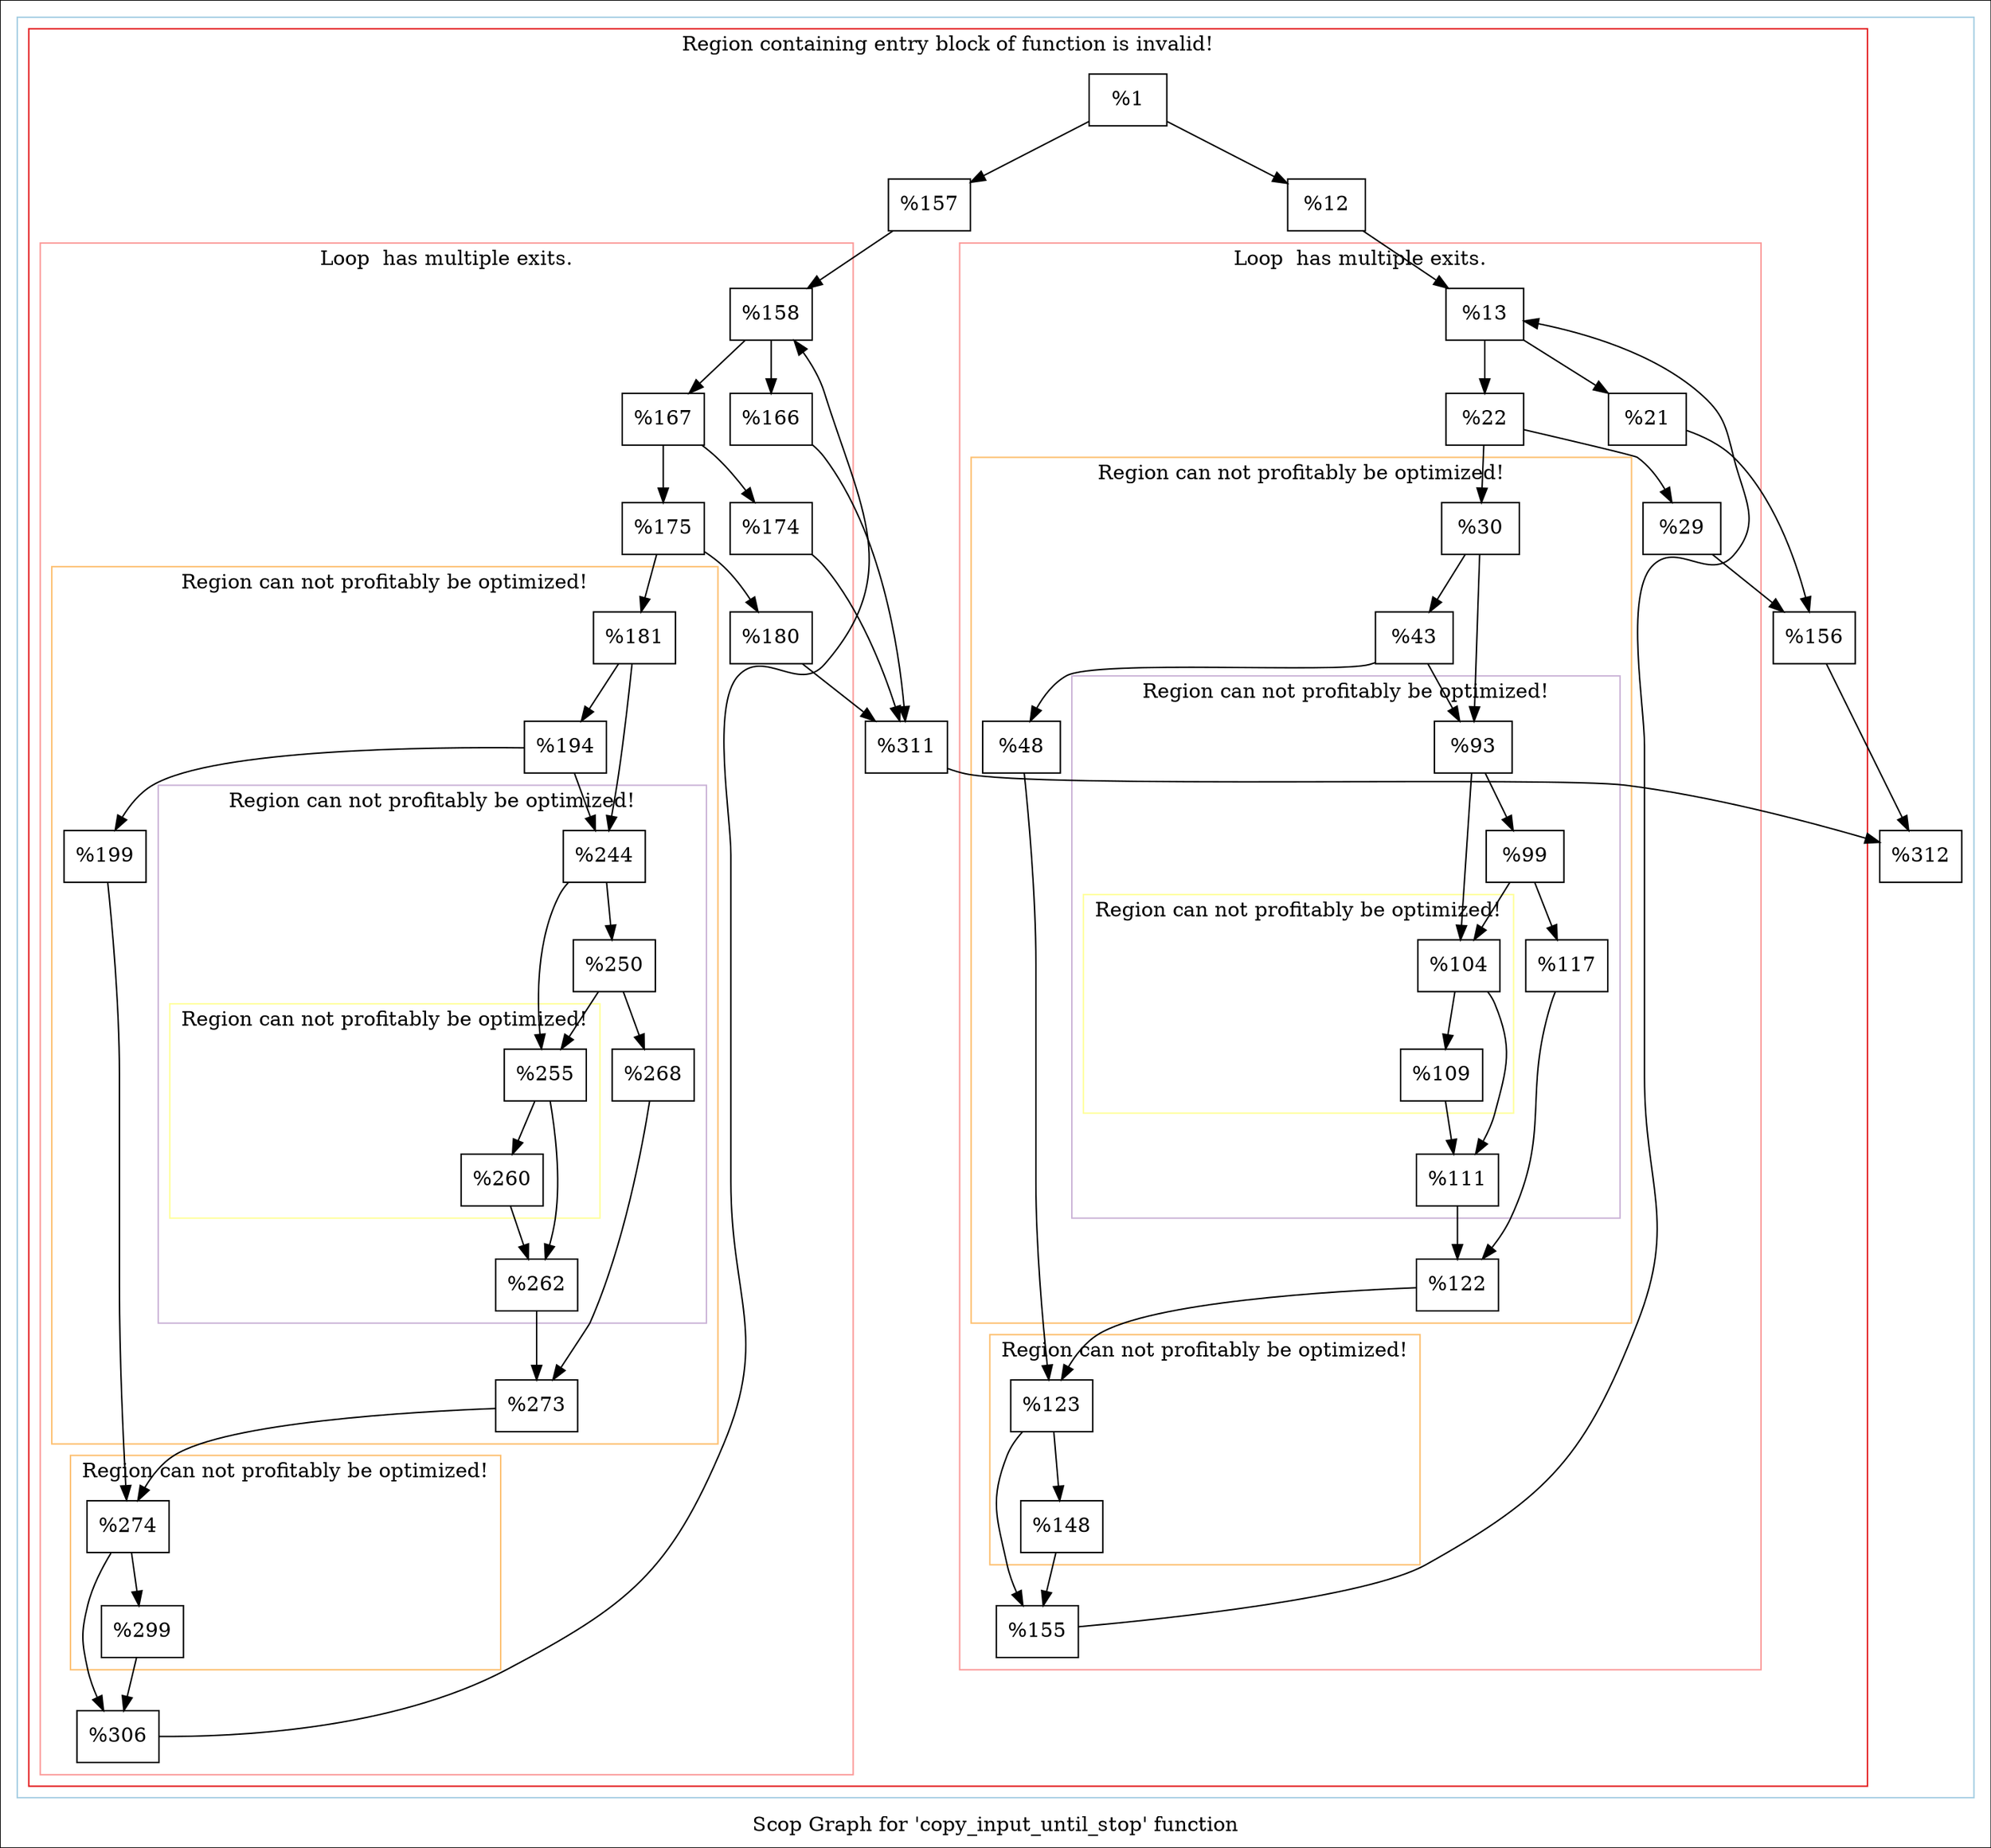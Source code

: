 digraph "Scop Graph for 'copy_input_until_stop' function" {
	label="Scop Graph for 'copy_input_until_stop' function";

	Node0x1853a60 [shape=record,label="{%1}"];
	Node0x1853a60 -> Node0x183b190;
	Node0x1853a60 -> Node0x18f1660;
	Node0x183b190 [shape=record,label="{%12}"];
	Node0x183b190 -> Node0x17dcd50;
	Node0x17dcd50 [shape=record,label="{%13}"];
	Node0x17dcd50 -> Node0x15814a0;
	Node0x17dcd50 -> Node0x1819a10;
	Node0x15814a0 [shape=record,label="{%21}"];
	Node0x15814a0 -> Node0x18dfd20;
	Node0x18dfd20 [shape=record,label="{%156}"];
	Node0x18dfd20 -> Node0x169d8c0;
	Node0x169d8c0 [shape=record,label="{%312}"];
	Node0x1819a10 [shape=record,label="{%22}"];
	Node0x1819a10 -> Node0x18284c0;
	Node0x1819a10 -> Node0x1827a60;
	Node0x18284c0 [shape=record,label="{%29}"];
	Node0x18284c0 -> Node0x18dfd20;
	Node0x1827a60 [shape=record,label="{%30}"];
	Node0x1827a60 -> Node0x18d7820;
	Node0x1827a60 -> Node0x17421a0;
	Node0x18d7820 [shape=record,label="{%43}"];
	Node0x18d7820 -> Node0x18276d0;
	Node0x18d7820 -> Node0x17421a0;
	Node0x18276d0 [shape=record,label="{%48}"];
	Node0x18276d0 -> Node0x18d0cf0;
	Node0x18d0cf0 [shape=record,label="{%123}"];
	Node0x18d0cf0 -> Node0x1835e40;
	Node0x18d0cf0 -> Node0x16628b0;
	Node0x1835e40 [shape=record,label="{%148}"];
	Node0x1835e40 -> Node0x16628b0;
	Node0x16628b0 [shape=record,label="{%155}"];
	Node0x16628b0 -> Node0x17dcd50[constraint=false];
	Node0x17421a0 [shape=record,label="{%93}"];
	Node0x17421a0 -> Node0x15e99d0;
	Node0x17421a0 -> Node0x17e8f00;
	Node0x15e99d0 [shape=record,label="{%104}"];
	Node0x15e99d0 -> Node0x17f0ab0;
	Node0x15e99d0 -> Node0x1823c80;
	Node0x17f0ab0 [shape=record,label="{%109}"];
	Node0x17f0ab0 -> Node0x1823c80;
	Node0x1823c80 [shape=record,label="{%111}"];
	Node0x1823c80 -> Node0x16967d0;
	Node0x16967d0 [shape=record,label="{%122}"];
	Node0x16967d0 -> Node0x18d0cf0;
	Node0x17e8f00 [shape=record,label="{%99}"];
	Node0x17e8f00 -> Node0x15e99d0;
	Node0x17e8f00 -> Node0x177ec10;
	Node0x177ec10 [shape=record,label="{%117}"];
	Node0x177ec10 -> Node0x16967d0;
	Node0x18f1660 [shape=record,label="{%157}"];
	Node0x18f1660 -> Node0x1799360;
	Node0x1799360 [shape=record,label="{%158}"];
	Node0x1799360 -> Node0x1948120;
	Node0x1799360 -> Node0x18db8b0;
	Node0x1948120 [shape=record,label="{%166}"];
	Node0x1948120 -> Node0x1834290;
	Node0x1834290 [shape=record,label="{%311}"];
	Node0x1834290 -> Node0x169d8c0;
	Node0x18db8b0 [shape=record,label="{%167}"];
	Node0x18db8b0 -> Node0x1851de0;
	Node0x18db8b0 -> Node0x15f1450;
	Node0x1851de0 [shape=record,label="{%174}"];
	Node0x1851de0 -> Node0x1834290;
	Node0x15f1450 [shape=record,label="{%175}"];
	Node0x15f1450 -> Node0x16b1c70;
	Node0x15f1450 -> Node0x15adf10;
	Node0x16b1c70 [shape=record,label="{%180}"];
	Node0x16b1c70 -> Node0x1834290;
	Node0x15adf10 [shape=record,label="{%181}"];
	Node0x15adf10 -> Node0x18caba0;
	Node0x15adf10 -> Node0x17e5b00;
	Node0x18caba0 [shape=record,label="{%194}"];
	Node0x18caba0 -> Node0x18f7f70;
	Node0x18caba0 -> Node0x17e5b00;
	Node0x18f7f70 [shape=record,label="{%199}"];
	Node0x18f7f70 -> Node0x1868a10;
	Node0x1868a10 [shape=record,label="{%274}"];
	Node0x1868a10 -> Node0x1784060;
	Node0x1868a10 -> Node0x18cb280;
	Node0x1784060 [shape=record,label="{%299}"];
	Node0x1784060 -> Node0x18cb280;
	Node0x18cb280 [shape=record,label="{%306}"];
	Node0x18cb280 -> Node0x1799360[constraint=false];
	Node0x17e5b00 [shape=record,label="{%244}"];
	Node0x17e5b00 -> Node0x17474d0;
	Node0x17e5b00 -> Node0x184fab0;
	Node0x17474d0 [shape=record,label="{%255}"];
	Node0x17474d0 -> Node0x1845600;
	Node0x17474d0 -> Node0x155ebe0;
	Node0x1845600 [shape=record,label="{%260}"];
	Node0x1845600 -> Node0x155ebe0;
	Node0x155ebe0 [shape=record,label="{%262}"];
	Node0x155ebe0 -> Node0x1967ea0;
	Node0x1967ea0 [shape=record,label="{%273}"];
	Node0x1967ea0 -> Node0x1868a10;
	Node0x184fab0 [shape=record,label="{%250}"];
	Node0x184fab0 -> Node0x17474d0;
	Node0x184fab0 -> Node0x169c760;
	Node0x169c760 [shape=record,label="{%268}"];
	Node0x169c760 -> Node0x1967ea0;
	colorscheme = "paired12"
        subgraph cluster_0x1944b40 {
          label = "";
          style = solid;
          color = 1
          subgraph cluster_0x19917f0 {
            label = "Region containing entry block of function is invalid!";
            style = solid;
            color = 6
            subgraph cluster_0x1967810 {
              label = "Loop  has multiple exits.";
              style = solid;
              color = 5
              subgraph cluster_0x1967310 {
                label = "Region can not profitably be optimized!";
                style = solid;
                color = 7
                subgraph cluster_0x19670e0 {
                  label = "Region can not profitably be optimized!";
                  style = solid;
                  color = 9
                  subgraph cluster_0x1944a40 {
                    label = "Region can not profitably be optimized!";
                    style = solid;
                    color = 11
                    Node0x15e99d0;
                    Node0x17f0ab0;
                  }
                  Node0x17421a0;
                  Node0x1823c80;
                  Node0x17e8f00;
                  Node0x177ec10;
                }
                Node0x1827a60;
                Node0x18d7820;
                Node0x18276d0;
                Node0x16967d0;
              }
              subgraph cluster_0x1967160 {
                label = "Region can not profitably be optimized!";
                style = solid;
                color = 7
                Node0x18d0cf0;
                Node0x1835e40;
              }
              Node0x17dcd50;
              Node0x15814a0;
              Node0x1819a10;
              Node0x18284c0;
              Node0x16628b0;
            }
            subgraph cluster_0x1967740 {
              label = "Loop  has multiple exits.";
              style = solid;
              color = 5
              subgraph cluster_0x19676c0 {
                label = "Region can not profitably be optimized!";
                style = solid;
                color = 7
                subgraph cluster_0x1967640 {
                  label = "Region can not profitably be optimized!";
                  style = solid;
                  color = 9
                  subgraph cluster_0x19675c0 {
                    label = "Region can not profitably be optimized!";
                    style = solid;
                    color = 11
                    Node0x17474d0;
                    Node0x1845600;
                  }
                  Node0x17e5b00;
                  Node0x155ebe0;
                  Node0x184fab0;
                  Node0x169c760;
                }
                Node0x15adf10;
                Node0x18caba0;
                Node0x18f7f70;
                Node0x1967ea0;
              }
              subgraph cluster_0x1967540 {
                label = "Region can not profitably be optimized!";
                style = solid;
                color = 7
                Node0x1868a10;
                Node0x1784060;
              }
              Node0x1799360;
              Node0x1948120;
              Node0x18db8b0;
              Node0x1851de0;
              Node0x15f1450;
              Node0x16b1c70;
              Node0x18cb280;
            }
            Node0x1853a60;
            Node0x183b190;
            Node0x18dfd20;
            Node0x18f1660;
            Node0x1834290;
          }
          Node0x169d8c0;
        }
}
